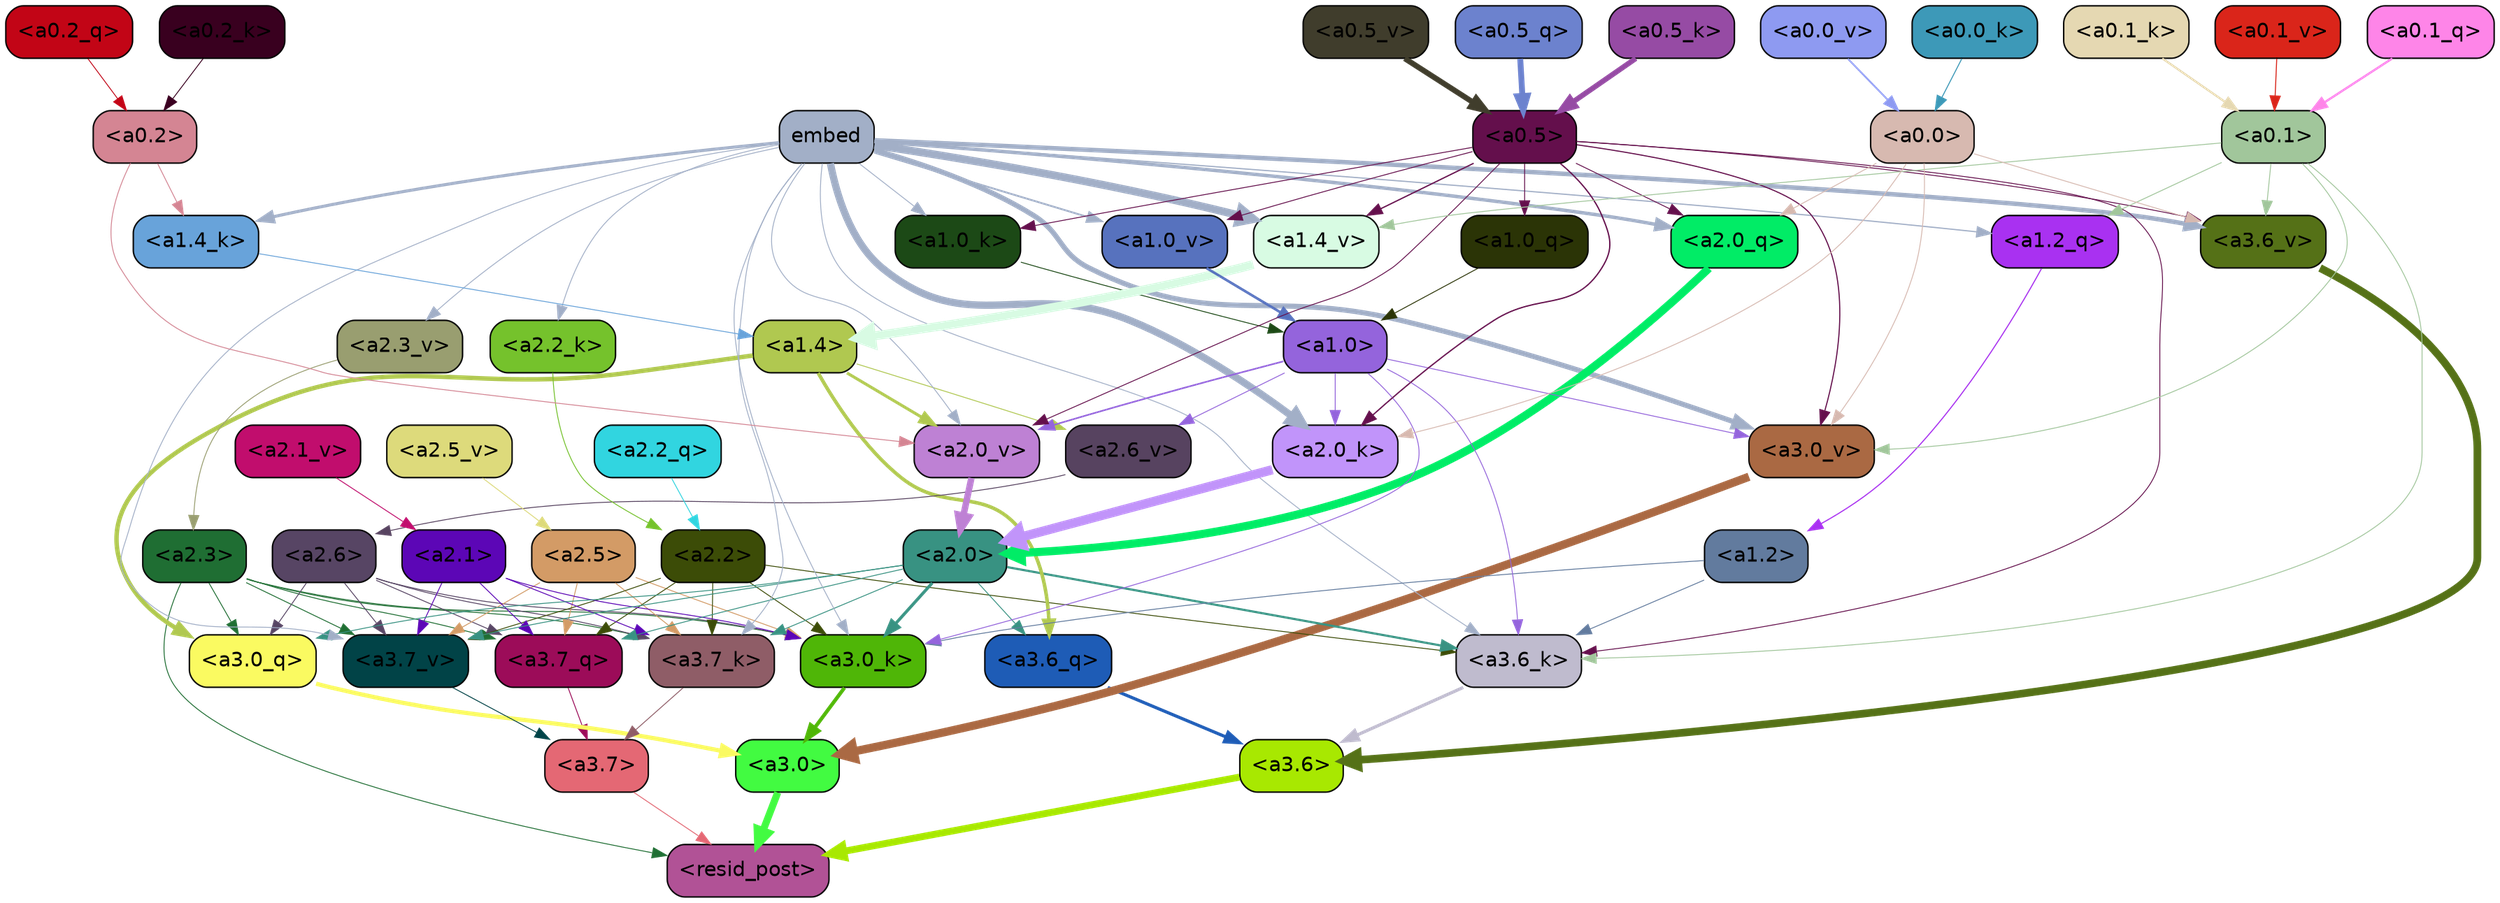 strict digraph "" {
	graph [bgcolor=transparent,
		layout=dot,
		overlap=false,
		splines=true
	];
	"<a3.7>"	[color=black,
		fillcolor="#e46874",
		fontname=Helvetica,
		shape=box,
		style="filled, rounded"];
	"<resid_post>"	[color=black,
		fillcolor="#b15296",
		fontname=Helvetica,
		shape=box,
		style="filled, rounded"];
	"<a3.7>" -> "<resid_post>"	[color="#e46874",
		penwidth=0.6];
	"<a3.6>"	[color=black,
		fillcolor="#a8e801",
		fontname=Helvetica,
		shape=box,
		style="filled, rounded"];
	"<a3.6>" -> "<resid_post>"	[color="#a8e801",
		penwidth=4.7534414529800415];
	"<a3.0>"	[color=black,
		fillcolor="#42fb41",
		fontname=Helvetica,
		shape=box,
		style="filled, rounded"];
	"<a3.0>" -> "<resid_post>"	[color="#42fb41",
		penwidth=4.898576855659485];
	"<a2.3>"	[color=black,
		fillcolor="#1f6e33",
		fontname=Helvetica,
		shape=box,
		style="filled, rounded"];
	"<a2.3>" -> "<resid_post>"	[color="#1f6e33",
		penwidth=0.6];
	"<a3.7_q>"	[color=black,
		fillcolor="#9c0c59",
		fontname=Helvetica,
		shape=box,
		style="filled, rounded"];
	"<a2.3>" -> "<a3.7_q>"	[color="#1f6e33",
		penwidth=0.6];
	"<a3.0_q>"	[color=black,
		fillcolor="#fafa61",
		fontname=Helvetica,
		shape=box,
		style="filled, rounded"];
	"<a2.3>" -> "<a3.0_q>"	[color="#1f6e33",
		penwidth=0.6];
	"<a3.7_k>"	[color=black,
		fillcolor="#8f5d67",
		fontname=Helvetica,
		shape=box,
		style="filled, rounded"];
	"<a2.3>" -> "<a3.7_k>"	[color="#1f6e33",
		penwidth=0.6];
	"<a3.0_k>"	[color=black,
		fillcolor="#4fb607",
		fontname=Helvetica,
		shape=box,
		style="filled, rounded"];
	"<a2.3>" -> "<a3.0_k>"	[color="#1f6e33",
		penwidth=0.6];
	"<a3.7_v>"	[color=black,
		fillcolor="#014347",
		fontname=Helvetica,
		shape=box,
		style="filled, rounded"];
	"<a2.3>" -> "<a3.7_v>"	[color="#1f6e33",
		penwidth=0.6];
	"<a3.7_q>" -> "<a3.7>"	[color="#9c0c59",
		penwidth=0.6];
	"<a3.6_q>"	[color=black,
		fillcolor="#1e5cb6",
		fontname=Helvetica,
		shape=box,
		style="filled, rounded"];
	"<a3.6_q>" -> "<a3.6>"	[color="#1e5cb6",
		penwidth=2.160832464694977];
	"<a3.0_q>" -> "<a3.0>"	[color="#fafa61",
		penwidth=2.870753765106201];
	"<a3.7_k>" -> "<a3.7>"	[color="#8f5d67",
		penwidth=0.6];
	"<a3.6_k>"	[color=black,
		fillcolor="#bfbbce",
		fontname=Helvetica,
		shape=box,
		style="filled, rounded"];
	"<a3.6_k>" -> "<a3.6>"	[color="#bfbbce",
		penwidth=2.13908451795578];
	"<a3.0_k>" -> "<a3.0>"	[color="#4fb607",
		penwidth=2.520303964614868];
	"<a3.7_v>" -> "<a3.7>"	[color="#014347",
		penwidth=0.6];
	"<a3.6_v>"	[color=black,
		fillcolor="#557117",
		fontname=Helvetica,
		shape=box,
		style="filled, rounded"];
	"<a3.6_v>" -> "<a3.6>"	[color="#557117",
		penwidth=5.297133803367615];
	"<a3.0_v>"	[color=black,
		fillcolor="#aa6943",
		fontname=Helvetica,
		shape=box,
		style="filled, rounded"];
	"<a3.0_v>" -> "<a3.0>"	[color="#aa6943",
		penwidth=5.680712580680847];
	"<a2.6>"	[color=black,
		fillcolor="#574564",
		fontname=Helvetica,
		shape=box,
		style="filled, rounded"];
	"<a2.6>" -> "<a3.7_q>"	[color="#574564",
		penwidth=0.6];
	"<a2.6>" -> "<a3.0_q>"	[color="#574564",
		penwidth=0.6];
	"<a2.6>" -> "<a3.7_k>"	[color="#574564",
		penwidth=0.6];
	"<a2.6>" -> "<a3.0_k>"	[color="#574564",
		penwidth=0.6];
	"<a2.6>" -> "<a3.7_v>"	[color="#574564",
		penwidth=0.6];
	"<a2.5>"	[color=black,
		fillcolor="#d39b66",
		fontname=Helvetica,
		shape=box,
		style="filled, rounded"];
	"<a2.5>" -> "<a3.7_q>"	[color="#d39b66",
		penwidth=0.6];
	"<a2.5>" -> "<a3.7_k>"	[color="#d39b66",
		penwidth=0.6];
	"<a2.5>" -> "<a3.0_k>"	[color="#d39b66",
		penwidth=0.6];
	"<a2.5>" -> "<a3.7_v>"	[color="#d39b66",
		penwidth=0.6];
	"<a2.2>"	[color=black,
		fillcolor="#3c4c07",
		fontname=Helvetica,
		shape=box,
		style="filled, rounded"];
	"<a2.2>" -> "<a3.7_q>"	[color="#3c4c07",
		penwidth=0.6];
	"<a2.2>" -> "<a3.7_k>"	[color="#3c4c07",
		penwidth=0.6];
	"<a2.2>" -> "<a3.6_k>"	[color="#3c4c07",
		penwidth=0.6];
	"<a2.2>" -> "<a3.0_k>"	[color="#3c4c07",
		penwidth=0.6];
	"<a2.2>" -> "<a3.7_v>"	[color="#3c4c07",
		penwidth=0.6];
	"<a2.1>"	[color=black,
		fillcolor="#5c06b6",
		fontname=Helvetica,
		shape=box,
		style="filled, rounded"];
	"<a2.1>" -> "<a3.7_q>"	[color="#5c06b6",
		penwidth=0.6];
	"<a2.1>" -> "<a3.7_k>"	[color="#5c06b6",
		penwidth=0.6];
	"<a2.1>" -> "<a3.0_k>"	[color="#5c06b6",
		penwidth=0.6];
	"<a2.1>" -> "<a3.7_v>"	[color="#5c06b6",
		penwidth=0.6];
	"<a2.0>"	[color=black,
		fillcolor="#389282",
		fontname=Helvetica,
		shape=box,
		style="filled, rounded"];
	"<a2.0>" -> "<a3.7_q>"	[color="#389282",
		penwidth=0.6];
	"<a2.0>" -> "<a3.6_q>"	[color="#389282",
		penwidth=0.6];
	"<a2.0>" -> "<a3.0_q>"	[color="#389282",
		penwidth=0.6];
	"<a2.0>" -> "<a3.7_k>"	[color="#389282",
		penwidth=0.6];
	"<a2.0>" -> "<a3.6_k>"	[color="#389282",
		penwidth=1.4807794839143753];
	"<a2.0>" -> "<a3.0_k>"	[color="#389282",
		penwidth=2.095262974500656];
	"<a2.0>" -> "<a3.7_v>"	[color="#389282",
		penwidth=0.6];
	"<a1.4>"	[color=black,
		fillcolor="#b0c850",
		fontname=Helvetica,
		shape=box,
		style="filled, rounded"];
	"<a1.4>" -> "<a3.6_q>"	[color="#b0c850",
		penwidth=2.425799250602722];
	"<a1.4>" -> "<a3.0_q>"	[color="#b0c850",
		penwidth=3.0341034531593323];
	"<a2.6_v>"	[color=black,
		fillcolor="#574360",
		fontname=Helvetica,
		shape=box,
		style="filled, rounded"];
	"<a1.4>" -> "<a2.6_v>"	[color="#b0c850",
		penwidth=0.6];
	"<a2.0_v>"	[color=black,
		fillcolor="#be81d4",
		fontname=Helvetica,
		shape=box,
		style="filled, rounded"];
	"<a1.4>" -> "<a2.0_v>"	[color="#b0c850",
		penwidth=2.007302835583687];
	embed	[color=black,
		fillcolor="#a2afc7",
		fontname=Helvetica,
		shape=box,
		style="filled, rounded"];
	embed -> "<a3.7_k>"	[color="#a2afc7",
		penwidth=0.6];
	embed -> "<a3.6_k>"	[color="#a2afc7",
		penwidth=0.6];
	embed -> "<a3.0_k>"	[color="#a2afc7",
		penwidth=0.6];
	embed -> "<a3.7_v>"	[color="#a2afc7",
		penwidth=0.6];
	embed -> "<a3.6_v>"	[color="#a2afc7",
		penwidth=3.067279100418091];
	embed -> "<a3.0_v>"	[color="#a2afc7",
		penwidth=3.5202720761299133];
	"<a2.0_q>"	[color=black,
		fillcolor="#01ec66",
		fontname=Helvetica,
		shape=box,
		style="filled, rounded"];
	embed -> "<a2.0_q>"	[color="#a2afc7",
		penwidth=2.339468687772751];
	"<a2.2_k>"	[color=black,
		fillcolor="#75c22c",
		fontname=Helvetica,
		shape=box,
		style="filled, rounded"];
	embed -> "<a2.2_k>"	[color="#a2afc7",
		penwidth=0.6];
	"<a2.0_k>"	[color=black,
		fillcolor="#c194fa",
		fontname=Helvetica,
		shape=box,
		style="filled, rounded"];
	embed -> "<a2.0_k>"	[color="#a2afc7",
		penwidth=4.9759310483932495];
	"<a2.3_v>"	[color=black,
		fillcolor="#999e70",
		fontname=Helvetica,
		shape=box,
		style="filled, rounded"];
	embed -> "<a2.3_v>"	[color="#a2afc7",
		penwidth=0.6];
	embed -> "<a2.0_v>"	[color="#a2afc7",
		penwidth=0.6];
	"<a1.2_q>"	[color=black,
		fillcolor="#a931f1",
		fontname=Helvetica,
		shape=box,
		style="filled, rounded"];
	embed -> "<a1.2_q>"	[color="#a2afc7",
		penwidth=0.8262195587158203];
	"<a1.4_k>"	[color=black,
		fillcolor="#68a3da",
		fontname=Helvetica,
		shape=box,
		style="filled, rounded"];
	embed -> "<a1.4_k>"	[color="#a2afc7",
		penwidth=2.0715588331222534];
	"<a1.0_k>"	[color=black,
		fillcolor="#1c4916",
		fontname=Helvetica,
		shape=box,
		style="filled, rounded"];
	embed -> "<a1.0_k>"	[color="#a2afc7",
		penwidth=0.6];
	"<a1.4_v>"	[color=black,
		fillcolor="#d8fbe3",
		fontname=Helvetica,
		shape=box,
		style="filled, rounded"];
	embed -> "<a1.4_v>"	[color="#a2afc7",
		penwidth=5.3763720989227295];
	"<a1.0_v>"	[color=black,
		fillcolor="#5772be",
		fontname=Helvetica,
		shape=box,
		style="filled, rounded"];
	embed -> "<a1.0_v>"	[color="#a2afc7",
		penwidth=1.232791244983673];
	"<a1.2>"	[color=black,
		fillcolor="#627b9e",
		fontname=Helvetica,
		shape=box,
		style="filled, rounded"];
	"<a1.2>" -> "<a3.6_k>"	[color="#627b9e",
		penwidth=0.6];
	"<a1.2>" -> "<a3.0_k>"	[color="#627b9e",
		penwidth=0.6];
	"<a1.0>"	[color=black,
		fillcolor="#9464dc",
		fontname=Helvetica,
		shape=box,
		style="filled, rounded"];
	"<a1.0>" -> "<a3.6_k>"	[color="#9464dc",
		penwidth=0.6];
	"<a1.0>" -> "<a3.0_k>"	[color="#9464dc",
		penwidth=0.6];
	"<a1.0>" -> "<a3.0_v>"	[color="#9464dc",
		penwidth=0.6];
	"<a1.0>" -> "<a2.0_k>"	[color="#9464dc",
		penwidth=0.6];
	"<a1.0>" -> "<a2.6_v>"	[color="#9464dc",
		penwidth=0.6];
	"<a1.0>" -> "<a2.0_v>"	[color="#9464dc",
		penwidth=1.0943371653556824];
	"<a0.5>"	[color=black,
		fillcolor="#640f4c",
		fontname=Helvetica,
		shape=box,
		style="filled, rounded"];
	"<a0.5>" -> "<a3.6_k>"	[color="#640f4c",
		penwidth=0.6];
	"<a0.5>" -> "<a3.6_v>"	[color="#640f4c",
		penwidth=0.6];
	"<a0.5>" -> "<a3.0_v>"	[color="#640f4c",
		penwidth=0.764040544629097];
	"<a0.5>" -> "<a2.0_q>"	[color="#640f4c",
		penwidth=0.6];
	"<a0.5>" -> "<a2.0_k>"	[color="#640f4c",
		penwidth=0.8956001400947571];
	"<a0.5>" -> "<a2.0_v>"	[color="#640f4c",
		penwidth=0.6];
	"<a1.0_q>"	[color=black,
		fillcolor="#2b3406",
		fontname=Helvetica,
		shape=box,
		style="filled, rounded"];
	"<a0.5>" -> "<a1.0_q>"	[color="#640f4c",
		penwidth=0.6];
	"<a0.5>" -> "<a1.0_k>"	[color="#640f4c",
		penwidth=0.6];
	"<a0.5>" -> "<a1.4_v>"	[color="#640f4c",
		penwidth=0.8774083852767944];
	"<a0.5>" -> "<a1.0_v>"	[color="#640f4c",
		penwidth=0.6];
	"<a0.1>"	[color=black,
		fillcolor="#a1c69b",
		fontname=Helvetica,
		shape=box,
		style="filled, rounded"];
	"<a0.1>" -> "<a3.6_k>"	[color="#a1c69b",
		penwidth=0.6];
	"<a0.1>" -> "<a3.6_v>"	[color="#a1c69b",
		penwidth=0.6];
	"<a0.1>" -> "<a3.0_v>"	[color="#a1c69b",
		penwidth=0.6];
	"<a0.1>" -> "<a1.2_q>"	[color="#a1c69b",
		penwidth=0.6];
	"<a0.1>" -> "<a1.4_v>"	[color="#a1c69b",
		penwidth=0.6];
	"<a0.0>"	[color=black,
		fillcolor="#d7b9b0",
		fontname=Helvetica,
		shape=box,
		style="filled, rounded"];
	"<a0.0>" -> "<a3.6_v>"	[color="#d7b9b0",
		penwidth=0.6];
	"<a0.0>" -> "<a3.0_v>"	[color="#d7b9b0",
		penwidth=0.6];
	"<a0.0>" -> "<a2.0_q>"	[color="#d7b9b0",
		penwidth=0.6];
	"<a0.0>" -> "<a2.0_k>"	[color="#d7b9b0",
		penwidth=0.6];
	"<a2.2_q>"	[color=black,
		fillcolor="#31d5e0",
		fontname=Helvetica,
		shape=box,
		style="filled, rounded"];
	"<a2.2_q>" -> "<a2.2>"	[color="#31d5e0",
		penwidth=0.6];
	"<a2.0_q>" -> "<a2.0>"	[color="#01ec66",
		penwidth=5.606565475463867];
	"<a2.2_k>" -> "<a2.2>"	[color="#75c22c",
		penwidth=0.6];
	"<a2.0_k>" -> "<a2.0>"	[color="#c194fa",
		penwidth=6.344284534454346];
	"<a2.6_v>" -> "<a2.6>"	[color="#574360",
		penwidth=0.6];
	"<a2.5_v>"	[color=black,
		fillcolor="#ddda7b",
		fontname=Helvetica,
		shape=box,
		style="filled, rounded"];
	"<a2.5_v>" -> "<a2.5>"	[color="#ddda7b",
		penwidth=0.6];
	"<a2.3_v>" -> "<a2.3>"	[color="#999e70",
		penwidth=0.6];
	"<a2.1_v>"	[color=black,
		fillcolor="#c10d6d",
		fontname=Helvetica,
		shape=box,
		style="filled, rounded"];
	"<a2.1_v>" -> "<a2.1>"	[color="#c10d6d",
		penwidth=0.6];
	"<a2.0_v>" -> "<a2.0>"	[color="#be81d4",
		penwidth=4.422677040100098];
	"<a0.2>"	[color=black,
		fillcolor="#d48593",
		fontname=Helvetica,
		shape=box,
		style="filled, rounded"];
	"<a0.2>" -> "<a2.0_v>"	[color="#d48593",
		penwidth=0.6];
	"<a0.2>" -> "<a1.4_k>"	[color="#d48593",
		penwidth=0.6];
	"<a1.2_q>" -> "<a1.2>"	[color="#a931f1",
		penwidth=0.7570515871047974];
	"<a1.0_q>" -> "<a1.0>"	[color="#2b3406",
		penwidth=0.6];
	"<a1.4_k>" -> "<a1.4>"	[color="#68a3da",
		penwidth=0.6];
	"<a1.0_k>" -> "<a1.0>"	[color="#1c4916",
		penwidth=0.6];
	"<a1.4_v>" -> "<a1.4>"	[color="#d8fbe3",
		penwidth=6.0194467306137085];
	"<a1.0_v>" -> "<a1.0>"	[color="#5772be",
		penwidth=1.738280937075615];
	"<a0.5_q>"	[color=black,
		fillcolor="#6c82ce",
		fontname=Helvetica,
		shape=box,
		style="filled, rounded"];
	"<a0.5_q>" -> "<a0.5>"	[color="#6c82ce",
		penwidth=4.023846536874771];
	"<a0.2_q>"	[color=black,
		fillcolor="#c20516",
		fontname=Helvetica,
		shape=box,
		style="filled, rounded"];
	"<a0.2_q>" -> "<a0.2>"	[color="#c20516",
		penwidth=0.6];
	"<a0.1_q>"	[color=black,
		fillcolor="#fe85e8",
		fontname=Helvetica,
		shape=box,
		style="filled, rounded"];
	"<a0.1_q>" -> "<a0.1>"	[color="#fe85e8",
		penwidth=1.5174570083618164];
	"<a0.5_k>"	[color=black,
		fillcolor="#964ba4",
		fontname=Helvetica,
		shape=box,
		style="filled, rounded"];
	"<a0.5_k>" -> "<a0.5>"	[color="#964ba4",
		penwidth=3.607769437134266];
	"<a0.2_k>"	[color=black,
		fillcolor="#39001f",
		fontname=Helvetica,
		shape=box,
		style="filled, rounded"];
	"<a0.2_k>" -> "<a0.2>"	[color="#39001f",
		penwidth=0.6];
	"<a0.1_k>"	[color=black,
		fillcolor="#e5d8b2",
		fontname=Helvetica,
		shape=box,
		style="filled, rounded"];
	"<a0.1_k>" -> "<a0.1>"	[color="#e5d8b2",
		penwidth=1.4202113151550293];
	"<a0.0_k>"	[color=black,
		fillcolor="#3d99b8",
		fontname=Helvetica,
		shape=box,
		style="filled, rounded"];
	"<a0.0_k>" -> "<a0.0>"	[color="#3d99b8",
		penwidth=0.6857404708862305];
	"<a0.5_v>"	[color=black,
		fillcolor="#403d2c",
		fontname=Helvetica,
		shape=box,
		style="filled, rounded"];
	"<a0.5_v>" -> "<a0.5>"	[color="#403d2c",
		penwidth=3.7962711341679096];
	"<a0.1_v>"	[color=black,
		fillcolor="#da251a",
		fontname=Helvetica,
		shape=box,
		style="filled, rounded"];
	"<a0.1_v>" -> "<a0.1>"	[color="#da251a",
		penwidth=0.6802752017974854];
	"<a0.0_v>"	[color=black,
		fillcolor="#8e9af1",
		fontname=Helvetica,
		shape=box,
		style="filled, rounded"];
	"<a0.0_v>" -> "<a0.0>"	[color="#8e9af1",
		penwidth=1.1918113231658936];
}
